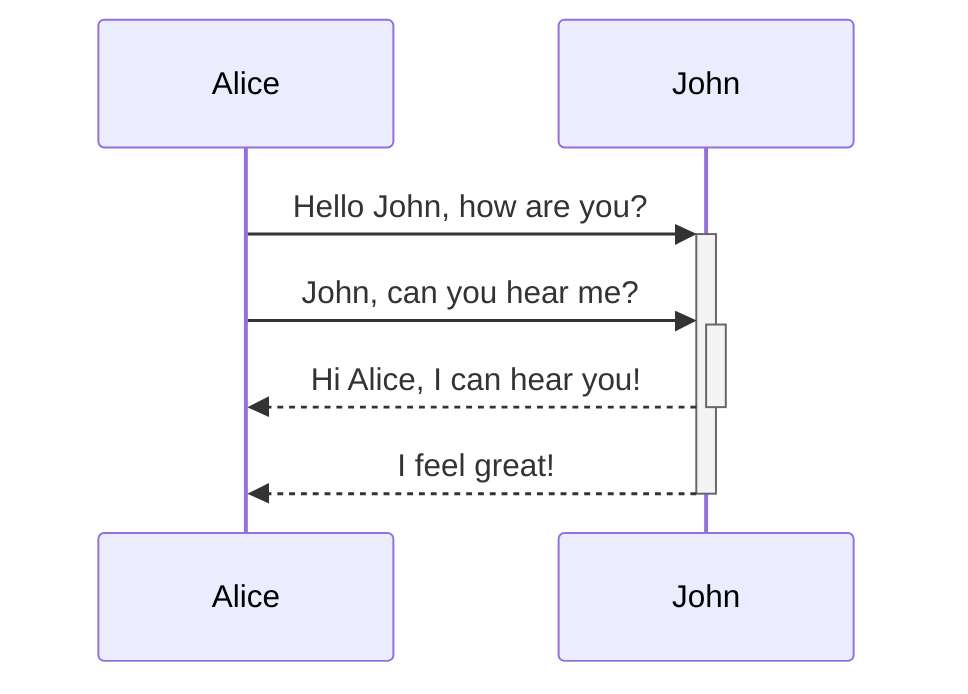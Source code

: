 sequenceDiagram
    Alice->>+John: Hello John, how are you?
    Alice->>+John: John, can you hear me?
    John-->>-Alice: Hi Alice, I can hear you!
    John-->>-Alice: I feel great!